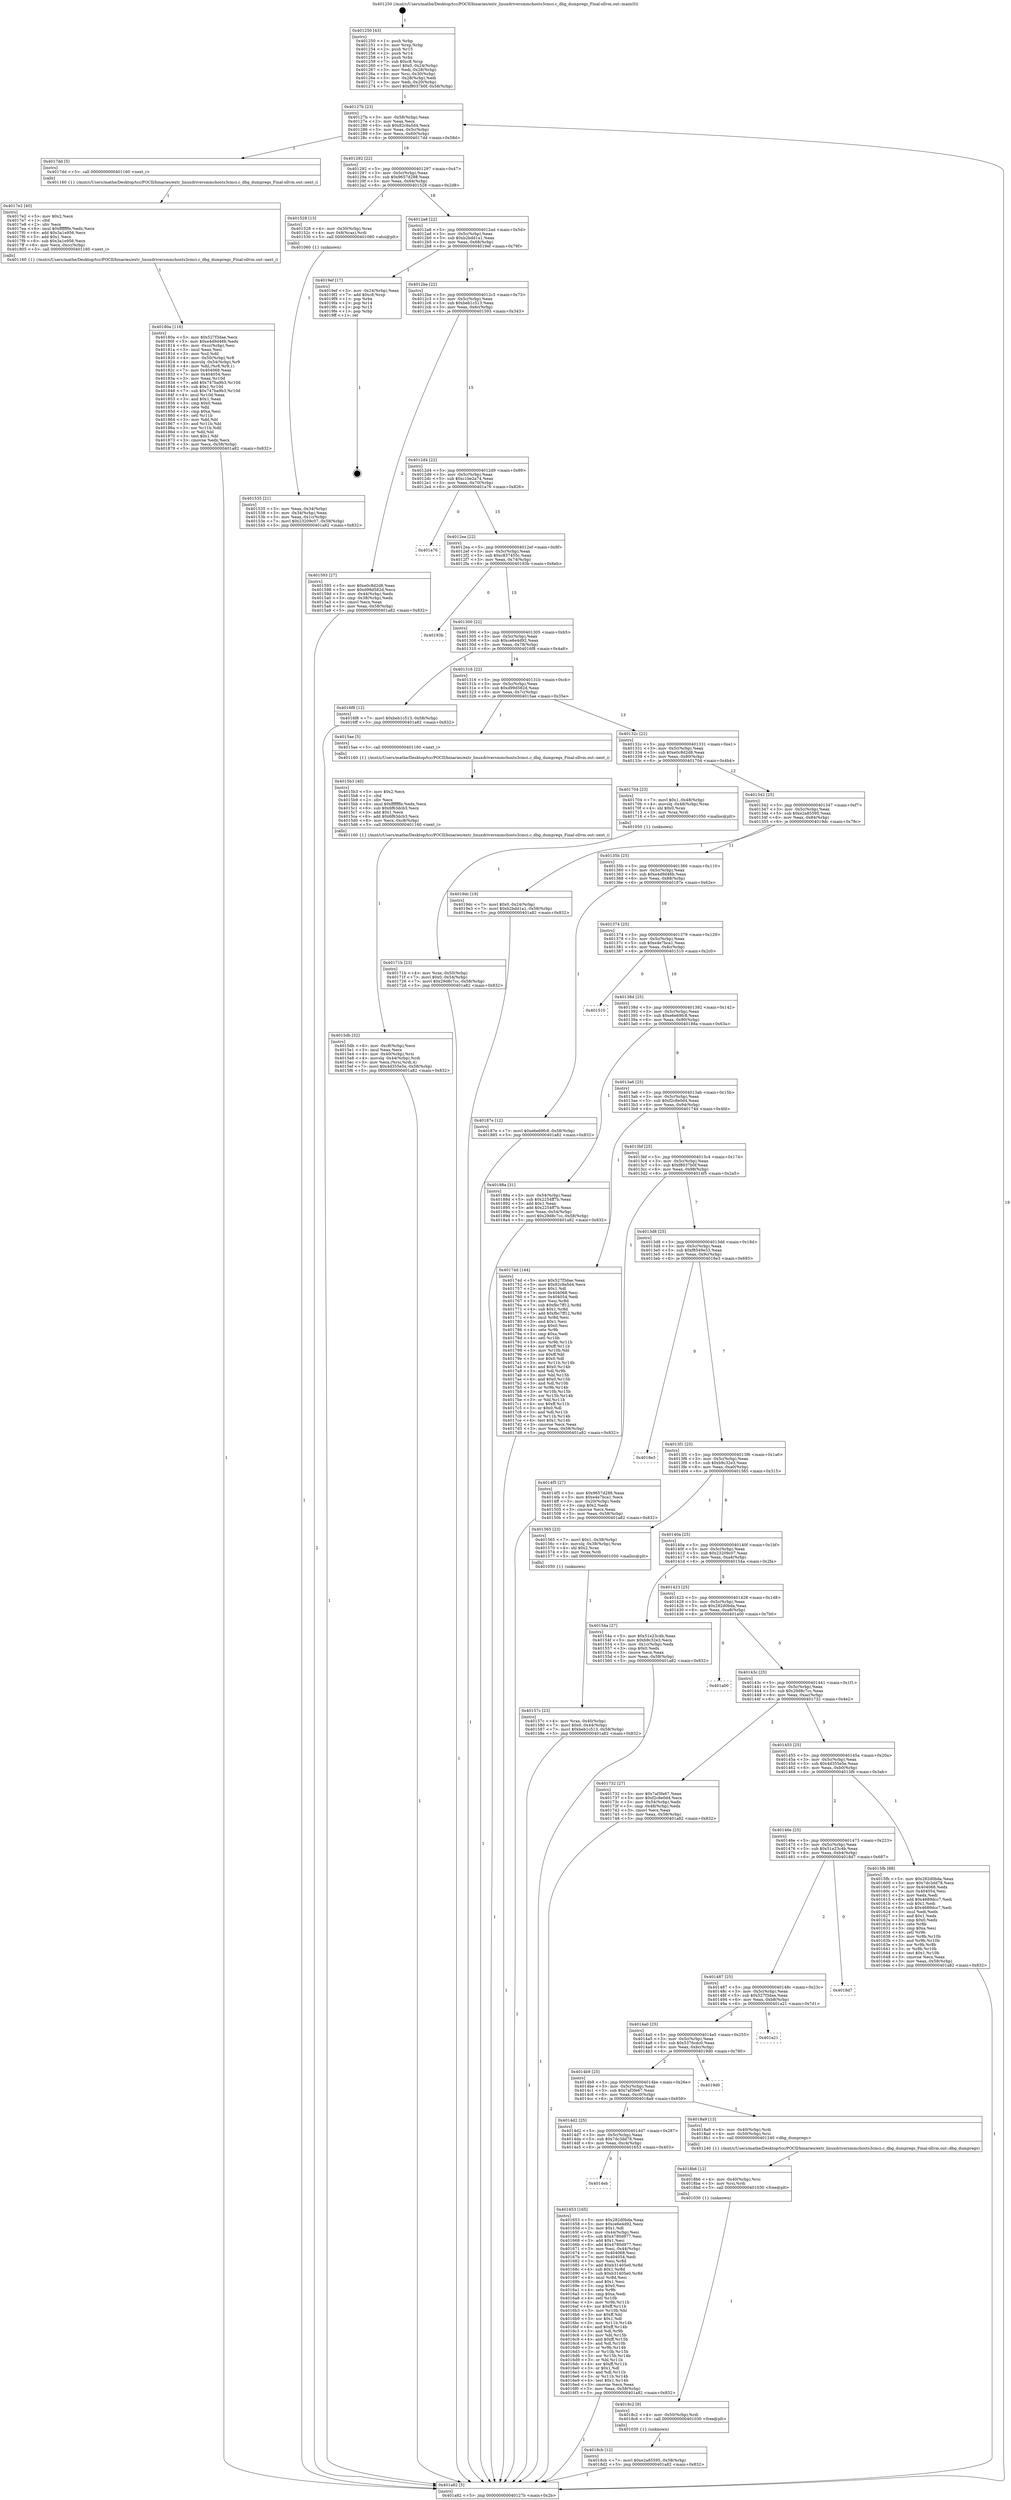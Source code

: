 digraph "0x401250" {
  label = "0x401250 (/mnt/c/Users/mathe/Desktop/tcc/POCII/binaries/extr_linuxdriversmmchosts3cmci.c_dbg_dumpregs_Final-ollvm.out::main(0))"
  labelloc = "t"
  node[shape=record]

  Entry [label="",width=0.3,height=0.3,shape=circle,fillcolor=black,style=filled]
  "0x40127b" [label="{
     0x40127b [23]\l
     | [instrs]\l
     &nbsp;&nbsp;0x40127b \<+3\>: mov -0x58(%rbp),%eax\l
     &nbsp;&nbsp;0x40127e \<+2\>: mov %eax,%ecx\l
     &nbsp;&nbsp;0x401280 \<+6\>: sub $0x82c9a5d4,%ecx\l
     &nbsp;&nbsp;0x401286 \<+3\>: mov %eax,-0x5c(%rbp)\l
     &nbsp;&nbsp;0x401289 \<+3\>: mov %ecx,-0x60(%rbp)\l
     &nbsp;&nbsp;0x40128c \<+6\>: je 00000000004017dd \<main+0x58d\>\l
  }"]
  "0x4017dd" [label="{
     0x4017dd [5]\l
     | [instrs]\l
     &nbsp;&nbsp;0x4017dd \<+5\>: call 0000000000401160 \<next_i\>\l
     | [calls]\l
     &nbsp;&nbsp;0x401160 \{1\} (/mnt/c/Users/mathe/Desktop/tcc/POCII/binaries/extr_linuxdriversmmchosts3cmci.c_dbg_dumpregs_Final-ollvm.out::next_i)\l
  }"]
  "0x401292" [label="{
     0x401292 [22]\l
     | [instrs]\l
     &nbsp;&nbsp;0x401292 \<+5\>: jmp 0000000000401297 \<main+0x47\>\l
     &nbsp;&nbsp;0x401297 \<+3\>: mov -0x5c(%rbp),%eax\l
     &nbsp;&nbsp;0x40129a \<+5\>: sub $0x9657d288,%eax\l
     &nbsp;&nbsp;0x40129f \<+3\>: mov %eax,-0x64(%rbp)\l
     &nbsp;&nbsp;0x4012a2 \<+6\>: je 0000000000401528 \<main+0x2d8\>\l
  }"]
  Exit [label="",width=0.3,height=0.3,shape=circle,fillcolor=black,style=filled,peripheries=2]
  "0x401528" [label="{
     0x401528 [13]\l
     | [instrs]\l
     &nbsp;&nbsp;0x401528 \<+4\>: mov -0x30(%rbp),%rax\l
     &nbsp;&nbsp;0x40152c \<+4\>: mov 0x8(%rax),%rdi\l
     &nbsp;&nbsp;0x401530 \<+5\>: call 0000000000401060 \<atoi@plt\>\l
     | [calls]\l
     &nbsp;&nbsp;0x401060 \{1\} (unknown)\l
  }"]
  "0x4012a8" [label="{
     0x4012a8 [22]\l
     | [instrs]\l
     &nbsp;&nbsp;0x4012a8 \<+5\>: jmp 00000000004012ad \<main+0x5d\>\l
     &nbsp;&nbsp;0x4012ad \<+3\>: mov -0x5c(%rbp),%eax\l
     &nbsp;&nbsp;0x4012b0 \<+5\>: sub $0xb2bdd1a1,%eax\l
     &nbsp;&nbsp;0x4012b5 \<+3\>: mov %eax,-0x68(%rbp)\l
     &nbsp;&nbsp;0x4012b8 \<+6\>: je 00000000004019ef \<main+0x79f\>\l
  }"]
  "0x4018cb" [label="{
     0x4018cb [12]\l
     | [instrs]\l
     &nbsp;&nbsp;0x4018cb \<+7\>: movl $0xe2a85595,-0x58(%rbp)\l
     &nbsp;&nbsp;0x4018d2 \<+5\>: jmp 0000000000401a82 \<main+0x832\>\l
  }"]
  "0x4019ef" [label="{
     0x4019ef [17]\l
     | [instrs]\l
     &nbsp;&nbsp;0x4019ef \<+3\>: mov -0x24(%rbp),%eax\l
     &nbsp;&nbsp;0x4019f2 \<+7\>: add $0xc8,%rsp\l
     &nbsp;&nbsp;0x4019f9 \<+1\>: pop %rbx\l
     &nbsp;&nbsp;0x4019fa \<+2\>: pop %r14\l
     &nbsp;&nbsp;0x4019fc \<+2\>: pop %r15\l
     &nbsp;&nbsp;0x4019fe \<+1\>: pop %rbp\l
     &nbsp;&nbsp;0x4019ff \<+1\>: ret\l
  }"]
  "0x4012be" [label="{
     0x4012be [22]\l
     | [instrs]\l
     &nbsp;&nbsp;0x4012be \<+5\>: jmp 00000000004012c3 \<main+0x73\>\l
     &nbsp;&nbsp;0x4012c3 \<+3\>: mov -0x5c(%rbp),%eax\l
     &nbsp;&nbsp;0x4012c6 \<+5\>: sub $0xbeb1c513,%eax\l
     &nbsp;&nbsp;0x4012cb \<+3\>: mov %eax,-0x6c(%rbp)\l
     &nbsp;&nbsp;0x4012ce \<+6\>: je 0000000000401593 \<main+0x343\>\l
  }"]
  "0x4018c2" [label="{
     0x4018c2 [9]\l
     | [instrs]\l
     &nbsp;&nbsp;0x4018c2 \<+4\>: mov -0x50(%rbp),%rdi\l
     &nbsp;&nbsp;0x4018c6 \<+5\>: call 0000000000401030 \<free@plt\>\l
     | [calls]\l
     &nbsp;&nbsp;0x401030 \{1\} (unknown)\l
  }"]
  "0x401593" [label="{
     0x401593 [27]\l
     | [instrs]\l
     &nbsp;&nbsp;0x401593 \<+5\>: mov $0xe0c8d2d8,%eax\l
     &nbsp;&nbsp;0x401598 \<+5\>: mov $0xd99d582d,%ecx\l
     &nbsp;&nbsp;0x40159d \<+3\>: mov -0x44(%rbp),%edx\l
     &nbsp;&nbsp;0x4015a0 \<+3\>: cmp -0x38(%rbp),%edx\l
     &nbsp;&nbsp;0x4015a3 \<+3\>: cmovl %ecx,%eax\l
     &nbsp;&nbsp;0x4015a6 \<+3\>: mov %eax,-0x58(%rbp)\l
     &nbsp;&nbsp;0x4015a9 \<+5\>: jmp 0000000000401a82 \<main+0x832\>\l
  }"]
  "0x4012d4" [label="{
     0x4012d4 [22]\l
     | [instrs]\l
     &nbsp;&nbsp;0x4012d4 \<+5\>: jmp 00000000004012d9 \<main+0x89\>\l
     &nbsp;&nbsp;0x4012d9 \<+3\>: mov -0x5c(%rbp),%eax\l
     &nbsp;&nbsp;0x4012dc \<+5\>: sub $0xc1be2a74,%eax\l
     &nbsp;&nbsp;0x4012e1 \<+3\>: mov %eax,-0x70(%rbp)\l
     &nbsp;&nbsp;0x4012e4 \<+6\>: je 0000000000401a76 \<main+0x826\>\l
  }"]
  "0x4018b6" [label="{
     0x4018b6 [12]\l
     | [instrs]\l
     &nbsp;&nbsp;0x4018b6 \<+4\>: mov -0x40(%rbp),%rsi\l
     &nbsp;&nbsp;0x4018ba \<+3\>: mov %rsi,%rdi\l
     &nbsp;&nbsp;0x4018bd \<+5\>: call 0000000000401030 \<free@plt\>\l
     | [calls]\l
     &nbsp;&nbsp;0x401030 \{1\} (unknown)\l
  }"]
  "0x401a76" [label="{
     0x401a76\l
  }", style=dashed]
  "0x4012ea" [label="{
     0x4012ea [22]\l
     | [instrs]\l
     &nbsp;&nbsp;0x4012ea \<+5\>: jmp 00000000004012ef \<main+0x9f\>\l
     &nbsp;&nbsp;0x4012ef \<+3\>: mov -0x5c(%rbp),%eax\l
     &nbsp;&nbsp;0x4012f2 \<+5\>: sub $0xc837455c,%eax\l
     &nbsp;&nbsp;0x4012f7 \<+3\>: mov %eax,-0x74(%rbp)\l
     &nbsp;&nbsp;0x4012fa \<+6\>: je 000000000040193b \<main+0x6eb\>\l
  }"]
  "0x40180a" [label="{
     0x40180a [116]\l
     | [instrs]\l
     &nbsp;&nbsp;0x40180a \<+5\>: mov $0x527f3dae,%ecx\l
     &nbsp;&nbsp;0x40180f \<+5\>: mov $0xe4d9d46b,%edx\l
     &nbsp;&nbsp;0x401814 \<+6\>: mov -0xcc(%rbp),%esi\l
     &nbsp;&nbsp;0x40181a \<+3\>: imul %eax,%esi\l
     &nbsp;&nbsp;0x40181d \<+3\>: mov %sil,%dil\l
     &nbsp;&nbsp;0x401820 \<+4\>: mov -0x50(%rbp),%r8\l
     &nbsp;&nbsp;0x401824 \<+4\>: movslq -0x54(%rbp),%r9\l
     &nbsp;&nbsp;0x401828 \<+4\>: mov %dil,(%r8,%r9,1)\l
     &nbsp;&nbsp;0x40182c \<+7\>: mov 0x404068,%eax\l
     &nbsp;&nbsp;0x401833 \<+7\>: mov 0x404054,%esi\l
     &nbsp;&nbsp;0x40183a \<+3\>: mov %eax,%r10d\l
     &nbsp;&nbsp;0x40183d \<+7\>: add $0x747ba9b3,%r10d\l
     &nbsp;&nbsp;0x401844 \<+4\>: sub $0x1,%r10d\l
     &nbsp;&nbsp;0x401848 \<+7\>: sub $0x747ba9b3,%r10d\l
     &nbsp;&nbsp;0x40184f \<+4\>: imul %r10d,%eax\l
     &nbsp;&nbsp;0x401853 \<+3\>: and $0x1,%eax\l
     &nbsp;&nbsp;0x401856 \<+3\>: cmp $0x0,%eax\l
     &nbsp;&nbsp;0x401859 \<+4\>: sete %dil\l
     &nbsp;&nbsp;0x40185d \<+3\>: cmp $0xa,%esi\l
     &nbsp;&nbsp;0x401860 \<+4\>: setl %r11b\l
     &nbsp;&nbsp;0x401864 \<+3\>: mov %dil,%bl\l
     &nbsp;&nbsp;0x401867 \<+3\>: and %r11b,%bl\l
     &nbsp;&nbsp;0x40186a \<+3\>: xor %r11b,%dil\l
     &nbsp;&nbsp;0x40186d \<+3\>: or %dil,%bl\l
     &nbsp;&nbsp;0x401870 \<+3\>: test $0x1,%bl\l
     &nbsp;&nbsp;0x401873 \<+3\>: cmovne %edx,%ecx\l
     &nbsp;&nbsp;0x401876 \<+3\>: mov %ecx,-0x58(%rbp)\l
     &nbsp;&nbsp;0x401879 \<+5\>: jmp 0000000000401a82 \<main+0x832\>\l
  }"]
  "0x40193b" [label="{
     0x40193b\l
  }", style=dashed]
  "0x401300" [label="{
     0x401300 [22]\l
     | [instrs]\l
     &nbsp;&nbsp;0x401300 \<+5\>: jmp 0000000000401305 \<main+0xb5\>\l
     &nbsp;&nbsp;0x401305 \<+3\>: mov -0x5c(%rbp),%eax\l
     &nbsp;&nbsp;0x401308 \<+5\>: sub $0xce6e4d92,%eax\l
     &nbsp;&nbsp;0x40130d \<+3\>: mov %eax,-0x78(%rbp)\l
     &nbsp;&nbsp;0x401310 \<+6\>: je 00000000004016f8 \<main+0x4a8\>\l
  }"]
  "0x4017e2" [label="{
     0x4017e2 [40]\l
     | [instrs]\l
     &nbsp;&nbsp;0x4017e2 \<+5\>: mov $0x2,%ecx\l
     &nbsp;&nbsp;0x4017e7 \<+1\>: cltd\l
     &nbsp;&nbsp;0x4017e8 \<+2\>: idiv %ecx\l
     &nbsp;&nbsp;0x4017ea \<+6\>: imul $0xfffffffe,%edx,%ecx\l
     &nbsp;&nbsp;0x4017f0 \<+6\>: add $0x3a1e956,%ecx\l
     &nbsp;&nbsp;0x4017f6 \<+3\>: add $0x1,%ecx\l
     &nbsp;&nbsp;0x4017f9 \<+6\>: sub $0x3a1e956,%ecx\l
     &nbsp;&nbsp;0x4017ff \<+6\>: mov %ecx,-0xcc(%rbp)\l
     &nbsp;&nbsp;0x401805 \<+5\>: call 0000000000401160 \<next_i\>\l
     | [calls]\l
     &nbsp;&nbsp;0x401160 \{1\} (/mnt/c/Users/mathe/Desktop/tcc/POCII/binaries/extr_linuxdriversmmchosts3cmci.c_dbg_dumpregs_Final-ollvm.out::next_i)\l
  }"]
  "0x4016f8" [label="{
     0x4016f8 [12]\l
     | [instrs]\l
     &nbsp;&nbsp;0x4016f8 \<+7\>: movl $0xbeb1c513,-0x58(%rbp)\l
     &nbsp;&nbsp;0x4016ff \<+5\>: jmp 0000000000401a82 \<main+0x832\>\l
  }"]
  "0x401316" [label="{
     0x401316 [22]\l
     | [instrs]\l
     &nbsp;&nbsp;0x401316 \<+5\>: jmp 000000000040131b \<main+0xcb\>\l
     &nbsp;&nbsp;0x40131b \<+3\>: mov -0x5c(%rbp),%eax\l
     &nbsp;&nbsp;0x40131e \<+5\>: sub $0xd99d582d,%eax\l
     &nbsp;&nbsp;0x401323 \<+3\>: mov %eax,-0x7c(%rbp)\l
     &nbsp;&nbsp;0x401326 \<+6\>: je 00000000004015ae \<main+0x35e\>\l
  }"]
  "0x40171b" [label="{
     0x40171b [23]\l
     | [instrs]\l
     &nbsp;&nbsp;0x40171b \<+4\>: mov %rax,-0x50(%rbp)\l
     &nbsp;&nbsp;0x40171f \<+7\>: movl $0x0,-0x54(%rbp)\l
     &nbsp;&nbsp;0x401726 \<+7\>: movl $0x29d8c7cc,-0x58(%rbp)\l
     &nbsp;&nbsp;0x40172d \<+5\>: jmp 0000000000401a82 \<main+0x832\>\l
  }"]
  "0x4015ae" [label="{
     0x4015ae [5]\l
     | [instrs]\l
     &nbsp;&nbsp;0x4015ae \<+5\>: call 0000000000401160 \<next_i\>\l
     | [calls]\l
     &nbsp;&nbsp;0x401160 \{1\} (/mnt/c/Users/mathe/Desktop/tcc/POCII/binaries/extr_linuxdriversmmchosts3cmci.c_dbg_dumpregs_Final-ollvm.out::next_i)\l
  }"]
  "0x40132c" [label="{
     0x40132c [22]\l
     | [instrs]\l
     &nbsp;&nbsp;0x40132c \<+5\>: jmp 0000000000401331 \<main+0xe1\>\l
     &nbsp;&nbsp;0x401331 \<+3\>: mov -0x5c(%rbp),%eax\l
     &nbsp;&nbsp;0x401334 \<+5\>: sub $0xe0c8d2d8,%eax\l
     &nbsp;&nbsp;0x401339 \<+3\>: mov %eax,-0x80(%rbp)\l
     &nbsp;&nbsp;0x40133c \<+6\>: je 0000000000401704 \<main+0x4b4\>\l
  }"]
  "0x4014eb" [label="{
     0x4014eb\l
  }", style=dashed]
  "0x401704" [label="{
     0x401704 [23]\l
     | [instrs]\l
     &nbsp;&nbsp;0x401704 \<+7\>: movl $0x1,-0x48(%rbp)\l
     &nbsp;&nbsp;0x40170b \<+4\>: movslq -0x48(%rbp),%rax\l
     &nbsp;&nbsp;0x40170f \<+4\>: shl $0x0,%rax\l
     &nbsp;&nbsp;0x401713 \<+3\>: mov %rax,%rdi\l
     &nbsp;&nbsp;0x401716 \<+5\>: call 0000000000401050 \<malloc@plt\>\l
     | [calls]\l
     &nbsp;&nbsp;0x401050 \{1\} (unknown)\l
  }"]
  "0x401342" [label="{
     0x401342 [25]\l
     | [instrs]\l
     &nbsp;&nbsp;0x401342 \<+5\>: jmp 0000000000401347 \<main+0xf7\>\l
     &nbsp;&nbsp;0x401347 \<+3\>: mov -0x5c(%rbp),%eax\l
     &nbsp;&nbsp;0x40134a \<+5\>: sub $0xe2a85595,%eax\l
     &nbsp;&nbsp;0x40134f \<+6\>: mov %eax,-0x84(%rbp)\l
     &nbsp;&nbsp;0x401355 \<+6\>: je 00000000004019dc \<main+0x78c\>\l
  }"]
  "0x401653" [label="{
     0x401653 [165]\l
     | [instrs]\l
     &nbsp;&nbsp;0x401653 \<+5\>: mov $0x282d0bda,%eax\l
     &nbsp;&nbsp;0x401658 \<+5\>: mov $0xce6e4d92,%ecx\l
     &nbsp;&nbsp;0x40165d \<+2\>: mov $0x1,%dl\l
     &nbsp;&nbsp;0x40165f \<+3\>: mov -0x44(%rbp),%esi\l
     &nbsp;&nbsp;0x401662 \<+6\>: sub $0x4780d977,%esi\l
     &nbsp;&nbsp;0x401668 \<+3\>: add $0x1,%esi\l
     &nbsp;&nbsp;0x40166b \<+6\>: add $0x4780d977,%esi\l
     &nbsp;&nbsp;0x401671 \<+3\>: mov %esi,-0x44(%rbp)\l
     &nbsp;&nbsp;0x401674 \<+7\>: mov 0x404068,%esi\l
     &nbsp;&nbsp;0x40167b \<+7\>: mov 0x404054,%edi\l
     &nbsp;&nbsp;0x401682 \<+3\>: mov %esi,%r8d\l
     &nbsp;&nbsp;0x401685 \<+7\>: add $0xb31405e0,%r8d\l
     &nbsp;&nbsp;0x40168c \<+4\>: sub $0x1,%r8d\l
     &nbsp;&nbsp;0x401690 \<+7\>: sub $0xb31405e0,%r8d\l
     &nbsp;&nbsp;0x401697 \<+4\>: imul %r8d,%esi\l
     &nbsp;&nbsp;0x40169b \<+3\>: and $0x1,%esi\l
     &nbsp;&nbsp;0x40169e \<+3\>: cmp $0x0,%esi\l
     &nbsp;&nbsp;0x4016a1 \<+4\>: sete %r9b\l
     &nbsp;&nbsp;0x4016a5 \<+3\>: cmp $0xa,%edi\l
     &nbsp;&nbsp;0x4016a8 \<+4\>: setl %r10b\l
     &nbsp;&nbsp;0x4016ac \<+3\>: mov %r9b,%r11b\l
     &nbsp;&nbsp;0x4016af \<+4\>: xor $0xff,%r11b\l
     &nbsp;&nbsp;0x4016b3 \<+3\>: mov %r10b,%bl\l
     &nbsp;&nbsp;0x4016b6 \<+3\>: xor $0xff,%bl\l
     &nbsp;&nbsp;0x4016b9 \<+3\>: xor $0x1,%dl\l
     &nbsp;&nbsp;0x4016bc \<+3\>: mov %r11b,%r14b\l
     &nbsp;&nbsp;0x4016bf \<+4\>: and $0xff,%r14b\l
     &nbsp;&nbsp;0x4016c3 \<+3\>: and %dl,%r9b\l
     &nbsp;&nbsp;0x4016c6 \<+3\>: mov %bl,%r15b\l
     &nbsp;&nbsp;0x4016c9 \<+4\>: and $0xff,%r15b\l
     &nbsp;&nbsp;0x4016cd \<+3\>: and %dl,%r10b\l
     &nbsp;&nbsp;0x4016d0 \<+3\>: or %r9b,%r14b\l
     &nbsp;&nbsp;0x4016d3 \<+3\>: or %r10b,%r15b\l
     &nbsp;&nbsp;0x4016d6 \<+3\>: xor %r15b,%r14b\l
     &nbsp;&nbsp;0x4016d9 \<+3\>: or %bl,%r11b\l
     &nbsp;&nbsp;0x4016dc \<+4\>: xor $0xff,%r11b\l
     &nbsp;&nbsp;0x4016e0 \<+3\>: or $0x1,%dl\l
     &nbsp;&nbsp;0x4016e3 \<+3\>: and %dl,%r11b\l
     &nbsp;&nbsp;0x4016e6 \<+3\>: or %r11b,%r14b\l
     &nbsp;&nbsp;0x4016e9 \<+4\>: test $0x1,%r14b\l
     &nbsp;&nbsp;0x4016ed \<+3\>: cmovne %ecx,%eax\l
     &nbsp;&nbsp;0x4016f0 \<+3\>: mov %eax,-0x58(%rbp)\l
     &nbsp;&nbsp;0x4016f3 \<+5\>: jmp 0000000000401a82 \<main+0x832\>\l
  }"]
  "0x4019dc" [label="{
     0x4019dc [19]\l
     | [instrs]\l
     &nbsp;&nbsp;0x4019dc \<+7\>: movl $0x0,-0x24(%rbp)\l
     &nbsp;&nbsp;0x4019e3 \<+7\>: movl $0xb2bdd1a1,-0x58(%rbp)\l
     &nbsp;&nbsp;0x4019ea \<+5\>: jmp 0000000000401a82 \<main+0x832\>\l
  }"]
  "0x40135b" [label="{
     0x40135b [25]\l
     | [instrs]\l
     &nbsp;&nbsp;0x40135b \<+5\>: jmp 0000000000401360 \<main+0x110\>\l
     &nbsp;&nbsp;0x401360 \<+3\>: mov -0x5c(%rbp),%eax\l
     &nbsp;&nbsp;0x401363 \<+5\>: sub $0xe4d9d46b,%eax\l
     &nbsp;&nbsp;0x401368 \<+6\>: mov %eax,-0x88(%rbp)\l
     &nbsp;&nbsp;0x40136e \<+6\>: je 000000000040187e \<main+0x62e\>\l
  }"]
  "0x4014d2" [label="{
     0x4014d2 [25]\l
     | [instrs]\l
     &nbsp;&nbsp;0x4014d2 \<+5\>: jmp 00000000004014d7 \<main+0x287\>\l
     &nbsp;&nbsp;0x4014d7 \<+3\>: mov -0x5c(%rbp),%eax\l
     &nbsp;&nbsp;0x4014da \<+5\>: sub $0x7dc3dd78,%eax\l
     &nbsp;&nbsp;0x4014df \<+6\>: mov %eax,-0xc4(%rbp)\l
     &nbsp;&nbsp;0x4014e5 \<+6\>: je 0000000000401653 \<main+0x403\>\l
  }"]
  "0x40187e" [label="{
     0x40187e [12]\l
     | [instrs]\l
     &nbsp;&nbsp;0x40187e \<+7\>: movl $0xe6e69fc8,-0x58(%rbp)\l
     &nbsp;&nbsp;0x401885 \<+5\>: jmp 0000000000401a82 \<main+0x832\>\l
  }"]
  "0x401374" [label="{
     0x401374 [25]\l
     | [instrs]\l
     &nbsp;&nbsp;0x401374 \<+5\>: jmp 0000000000401379 \<main+0x129\>\l
     &nbsp;&nbsp;0x401379 \<+3\>: mov -0x5c(%rbp),%eax\l
     &nbsp;&nbsp;0x40137c \<+5\>: sub $0xe4e7bca1,%eax\l
     &nbsp;&nbsp;0x401381 \<+6\>: mov %eax,-0x8c(%rbp)\l
     &nbsp;&nbsp;0x401387 \<+6\>: je 0000000000401510 \<main+0x2c0\>\l
  }"]
  "0x4018a9" [label="{
     0x4018a9 [13]\l
     | [instrs]\l
     &nbsp;&nbsp;0x4018a9 \<+4\>: mov -0x40(%rbp),%rdi\l
     &nbsp;&nbsp;0x4018ad \<+4\>: mov -0x50(%rbp),%rsi\l
     &nbsp;&nbsp;0x4018b1 \<+5\>: call 0000000000401240 \<dbg_dumpregs\>\l
     | [calls]\l
     &nbsp;&nbsp;0x401240 \{1\} (/mnt/c/Users/mathe/Desktop/tcc/POCII/binaries/extr_linuxdriversmmchosts3cmci.c_dbg_dumpregs_Final-ollvm.out::dbg_dumpregs)\l
  }"]
  "0x401510" [label="{
     0x401510\l
  }", style=dashed]
  "0x40138d" [label="{
     0x40138d [25]\l
     | [instrs]\l
     &nbsp;&nbsp;0x40138d \<+5\>: jmp 0000000000401392 \<main+0x142\>\l
     &nbsp;&nbsp;0x401392 \<+3\>: mov -0x5c(%rbp),%eax\l
     &nbsp;&nbsp;0x401395 \<+5\>: sub $0xe6e69fc8,%eax\l
     &nbsp;&nbsp;0x40139a \<+6\>: mov %eax,-0x90(%rbp)\l
     &nbsp;&nbsp;0x4013a0 \<+6\>: je 000000000040188a \<main+0x63a\>\l
  }"]
  "0x4014b9" [label="{
     0x4014b9 [25]\l
     | [instrs]\l
     &nbsp;&nbsp;0x4014b9 \<+5\>: jmp 00000000004014be \<main+0x26e\>\l
     &nbsp;&nbsp;0x4014be \<+3\>: mov -0x5c(%rbp),%eax\l
     &nbsp;&nbsp;0x4014c1 \<+5\>: sub $0x7af3fe67,%eax\l
     &nbsp;&nbsp;0x4014c6 \<+6\>: mov %eax,-0xc0(%rbp)\l
     &nbsp;&nbsp;0x4014cc \<+6\>: je 00000000004018a9 \<main+0x659\>\l
  }"]
  "0x40188a" [label="{
     0x40188a [31]\l
     | [instrs]\l
     &nbsp;&nbsp;0x40188a \<+3\>: mov -0x54(%rbp),%eax\l
     &nbsp;&nbsp;0x40188d \<+5\>: sub $0x2254ff7b,%eax\l
     &nbsp;&nbsp;0x401892 \<+3\>: add $0x1,%eax\l
     &nbsp;&nbsp;0x401895 \<+5\>: add $0x2254ff7b,%eax\l
     &nbsp;&nbsp;0x40189a \<+3\>: mov %eax,-0x54(%rbp)\l
     &nbsp;&nbsp;0x40189d \<+7\>: movl $0x29d8c7cc,-0x58(%rbp)\l
     &nbsp;&nbsp;0x4018a4 \<+5\>: jmp 0000000000401a82 \<main+0x832\>\l
  }"]
  "0x4013a6" [label="{
     0x4013a6 [25]\l
     | [instrs]\l
     &nbsp;&nbsp;0x4013a6 \<+5\>: jmp 00000000004013ab \<main+0x15b\>\l
     &nbsp;&nbsp;0x4013ab \<+3\>: mov -0x5c(%rbp),%eax\l
     &nbsp;&nbsp;0x4013ae \<+5\>: sub $0xf2c8e0d4,%eax\l
     &nbsp;&nbsp;0x4013b3 \<+6\>: mov %eax,-0x94(%rbp)\l
     &nbsp;&nbsp;0x4013b9 \<+6\>: je 000000000040174d \<main+0x4fd\>\l
  }"]
  "0x4019d0" [label="{
     0x4019d0\l
  }", style=dashed]
  "0x40174d" [label="{
     0x40174d [144]\l
     | [instrs]\l
     &nbsp;&nbsp;0x40174d \<+5\>: mov $0x527f3dae,%eax\l
     &nbsp;&nbsp;0x401752 \<+5\>: mov $0x82c9a5d4,%ecx\l
     &nbsp;&nbsp;0x401757 \<+2\>: mov $0x1,%dl\l
     &nbsp;&nbsp;0x401759 \<+7\>: mov 0x404068,%esi\l
     &nbsp;&nbsp;0x401760 \<+7\>: mov 0x404054,%edi\l
     &nbsp;&nbsp;0x401767 \<+3\>: mov %esi,%r8d\l
     &nbsp;&nbsp;0x40176a \<+7\>: sub $0xfbc7ff12,%r8d\l
     &nbsp;&nbsp;0x401771 \<+4\>: sub $0x1,%r8d\l
     &nbsp;&nbsp;0x401775 \<+7\>: add $0xfbc7ff12,%r8d\l
     &nbsp;&nbsp;0x40177c \<+4\>: imul %r8d,%esi\l
     &nbsp;&nbsp;0x401780 \<+3\>: and $0x1,%esi\l
     &nbsp;&nbsp;0x401783 \<+3\>: cmp $0x0,%esi\l
     &nbsp;&nbsp;0x401786 \<+4\>: sete %r9b\l
     &nbsp;&nbsp;0x40178a \<+3\>: cmp $0xa,%edi\l
     &nbsp;&nbsp;0x40178d \<+4\>: setl %r10b\l
     &nbsp;&nbsp;0x401791 \<+3\>: mov %r9b,%r11b\l
     &nbsp;&nbsp;0x401794 \<+4\>: xor $0xff,%r11b\l
     &nbsp;&nbsp;0x401798 \<+3\>: mov %r10b,%bl\l
     &nbsp;&nbsp;0x40179b \<+3\>: xor $0xff,%bl\l
     &nbsp;&nbsp;0x40179e \<+3\>: xor $0x0,%dl\l
     &nbsp;&nbsp;0x4017a1 \<+3\>: mov %r11b,%r14b\l
     &nbsp;&nbsp;0x4017a4 \<+4\>: and $0x0,%r14b\l
     &nbsp;&nbsp;0x4017a8 \<+3\>: and %dl,%r9b\l
     &nbsp;&nbsp;0x4017ab \<+3\>: mov %bl,%r15b\l
     &nbsp;&nbsp;0x4017ae \<+4\>: and $0x0,%r15b\l
     &nbsp;&nbsp;0x4017b2 \<+3\>: and %dl,%r10b\l
     &nbsp;&nbsp;0x4017b5 \<+3\>: or %r9b,%r14b\l
     &nbsp;&nbsp;0x4017b8 \<+3\>: or %r10b,%r15b\l
     &nbsp;&nbsp;0x4017bb \<+3\>: xor %r15b,%r14b\l
     &nbsp;&nbsp;0x4017be \<+3\>: or %bl,%r11b\l
     &nbsp;&nbsp;0x4017c1 \<+4\>: xor $0xff,%r11b\l
     &nbsp;&nbsp;0x4017c5 \<+3\>: or $0x0,%dl\l
     &nbsp;&nbsp;0x4017c8 \<+3\>: and %dl,%r11b\l
     &nbsp;&nbsp;0x4017cb \<+3\>: or %r11b,%r14b\l
     &nbsp;&nbsp;0x4017ce \<+4\>: test $0x1,%r14b\l
     &nbsp;&nbsp;0x4017d2 \<+3\>: cmovne %ecx,%eax\l
     &nbsp;&nbsp;0x4017d5 \<+3\>: mov %eax,-0x58(%rbp)\l
     &nbsp;&nbsp;0x4017d8 \<+5\>: jmp 0000000000401a82 \<main+0x832\>\l
  }"]
  "0x4013bf" [label="{
     0x4013bf [25]\l
     | [instrs]\l
     &nbsp;&nbsp;0x4013bf \<+5\>: jmp 00000000004013c4 \<main+0x174\>\l
     &nbsp;&nbsp;0x4013c4 \<+3\>: mov -0x5c(%rbp),%eax\l
     &nbsp;&nbsp;0x4013c7 \<+5\>: sub $0xf8037b0f,%eax\l
     &nbsp;&nbsp;0x4013cc \<+6\>: mov %eax,-0x98(%rbp)\l
     &nbsp;&nbsp;0x4013d2 \<+6\>: je 00000000004014f5 \<main+0x2a5\>\l
  }"]
  "0x4014a0" [label="{
     0x4014a0 [25]\l
     | [instrs]\l
     &nbsp;&nbsp;0x4014a0 \<+5\>: jmp 00000000004014a5 \<main+0x255\>\l
     &nbsp;&nbsp;0x4014a5 \<+3\>: mov -0x5c(%rbp),%eax\l
     &nbsp;&nbsp;0x4014a8 \<+5\>: sub $0x5376cdc0,%eax\l
     &nbsp;&nbsp;0x4014ad \<+6\>: mov %eax,-0xbc(%rbp)\l
     &nbsp;&nbsp;0x4014b3 \<+6\>: je 00000000004019d0 \<main+0x780\>\l
  }"]
  "0x4014f5" [label="{
     0x4014f5 [27]\l
     | [instrs]\l
     &nbsp;&nbsp;0x4014f5 \<+5\>: mov $0x9657d288,%eax\l
     &nbsp;&nbsp;0x4014fa \<+5\>: mov $0xe4e7bca1,%ecx\l
     &nbsp;&nbsp;0x4014ff \<+3\>: mov -0x20(%rbp),%edx\l
     &nbsp;&nbsp;0x401502 \<+3\>: cmp $0x2,%edx\l
     &nbsp;&nbsp;0x401505 \<+3\>: cmovne %ecx,%eax\l
     &nbsp;&nbsp;0x401508 \<+3\>: mov %eax,-0x58(%rbp)\l
     &nbsp;&nbsp;0x40150b \<+5\>: jmp 0000000000401a82 \<main+0x832\>\l
  }"]
  "0x4013d8" [label="{
     0x4013d8 [25]\l
     | [instrs]\l
     &nbsp;&nbsp;0x4013d8 \<+5\>: jmp 00000000004013dd \<main+0x18d\>\l
     &nbsp;&nbsp;0x4013dd \<+3\>: mov -0x5c(%rbp),%eax\l
     &nbsp;&nbsp;0x4013e0 \<+5\>: sub $0xf8549e33,%eax\l
     &nbsp;&nbsp;0x4013e5 \<+6\>: mov %eax,-0x9c(%rbp)\l
     &nbsp;&nbsp;0x4013eb \<+6\>: je 00000000004018e3 \<main+0x693\>\l
  }"]
  "0x401a82" [label="{
     0x401a82 [5]\l
     | [instrs]\l
     &nbsp;&nbsp;0x401a82 \<+5\>: jmp 000000000040127b \<main+0x2b\>\l
  }"]
  "0x401250" [label="{
     0x401250 [43]\l
     | [instrs]\l
     &nbsp;&nbsp;0x401250 \<+1\>: push %rbp\l
     &nbsp;&nbsp;0x401251 \<+3\>: mov %rsp,%rbp\l
     &nbsp;&nbsp;0x401254 \<+2\>: push %r15\l
     &nbsp;&nbsp;0x401256 \<+2\>: push %r14\l
     &nbsp;&nbsp;0x401258 \<+1\>: push %rbx\l
     &nbsp;&nbsp;0x401259 \<+7\>: sub $0xc8,%rsp\l
     &nbsp;&nbsp;0x401260 \<+7\>: movl $0x0,-0x24(%rbp)\l
     &nbsp;&nbsp;0x401267 \<+3\>: mov %edi,-0x28(%rbp)\l
     &nbsp;&nbsp;0x40126a \<+4\>: mov %rsi,-0x30(%rbp)\l
     &nbsp;&nbsp;0x40126e \<+3\>: mov -0x28(%rbp),%edi\l
     &nbsp;&nbsp;0x401271 \<+3\>: mov %edi,-0x20(%rbp)\l
     &nbsp;&nbsp;0x401274 \<+7\>: movl $0xf8037b0f,-0x58(%rbp)\l
  }"]
  "0x401535" [label="{
     0x401535 [21]\l
     | [instrs]\l
     &nbsp;&nbsp;0x401535 \<+3\>: mov %eax,-0x34(%rbp)\l
     &nbsp;&nbsp;0x401538 \<+3\>: mov -0x34(%rbp),%eax\l
     &nbsp;&nbsp;0x40153b \<+3\>: mov %eax,-0x1c(%rbp)\l
     &nbsp;&nbsp;0x40153e \<+7\>: movl $0x23209c07,-0x58(%rbp)\l
     &nbsp;&nbsp;0x401545 \<+5\>: jmp 0000000000401a82 \<main+0x832\>\l
  }"]
  "0x401a21" [label="{
     0x401a21\l
  }", style=dashed]
  "0x4018e3" [label="{
     0x4018e3\l
  }", style=dashed]
  "0x4013f1" [label="{
     0x4013f1 [25]\l
     | [instrs]\l
     &nbsp;&nbsp;0x4013f1 \<+5\>: jmp 00000000004013f6 \<main+0x1a6\>\l
     &nbsp;&nbsp;0x4013f6 \<+3\>: mov -0x5c(%rbp),%eax\l
     &nbsp;&nbsp;0x4013f9 \<+5\>: sub $0xb9c32e3,%eax\l
     &nbsp;&nbsp;0x4013fe \<+6\>: mov %eax,-0xa0(%rbp)\l
     &nbsp;&nbsp;0x401404 \<+6\>: je 0000000000401565 \<main+0x315\>\l
  }"]
  "0x401487" [label="{
     0x401487 [25]\l
     | [instrs]\l
     &nbsp;&nbsp;0x401487 \<+5\>: jmp 000000000040148c \<main+0x23c\>\l
     &nbsp;&nbsp;0x40148c \<+3\>: mov -0x5c(%rbp),%eax\l
     &nbsp;&nbsp;0x40148f \<+5\>: sub $0x527f3dae,%eax\l
     &nbsp;&nbsp;0x401494 \<+6\>: mov %eax,-0xb8(%rbp)\l
     &nbsp;&nbsp;0x40149a \<+6\>: je 0000000000401a21 \<main+0x7d1\>\l
  }"]
  "0x401565" [label="{
     0x401565 [23]\l
     | [instrs]\l
     &nbsp;&nbsp;0x401565 \<+7\>: movl $0x1,-0x38(%rbp)\l
     &nbsp;&nbsp;0x40156c \<+4\>: movslq -0x38(%rbp),%rax\l
     &nbsp;&nbsp;0x401570 \<+4\>: shl $0x2,%rax\l
     &nbsp;&nbsp;0x401574 \<+3\>: mov %rax,%rdi\l
     &nbsp;&nbsp;0x401577 \<+5\>: call 0000000000401050 \<malloc@plt\>\l
     | [calls]\l
     &nbsp;&nbsp;0x401050 \{1\} (unknown)\l
  }"]
  "0x40140a" [label="{
     0x40140a [25]\l
     | [instrs]\l
     &nbsp;&nbsp;0x40140a \<+5\>: jmp 000000000040140f \<main+0x1bf\>\l
     &nbsp;&nbsp;0x40140f \<+3\>: mov -0x5c(%rbp),%eax\l
     &nbsp;&nbsp;0x401412 \<+5\>: sub $0x23209c07,%eax\l
     &nbsp;&nbsp;0x401417 \<+6\>: mov %eax,-0xa4(%rbp)\l
     &nbsp;&nbsp;0x40141d \<+6\>: je 000000000040154a \<main+0x2fa\>\l
  }"]
  "0x4018d7" [label="{
     0x4018d7\l
  }", style=dashed]
  "0x40154a" [label="{
     0x40154a [27]\l
     | [instrs]\l
     &nbsp;&nbsp;0x40154a \<+5\>: mov $0x51e23c4b,%eax\l
     &nbsp;&nbsp;0x40154f \<+5\>: mov $0xb9c32e3,%ecx\l
     &nbsp;&nbsp;0x401554 \<+3\>: mov -0x1c(%rbp),%edx\l
     &nbsp;&nbsp;0x401557 \<+3\>: cmp $0x0,%edx\l
     &nbsp;&nbsp;0x40155a \<+3\>: cmove %ecx,%eax\l
     &nbsp;&nbsp;0x40155d \<+3\>: mov %eax,-0x58(%rbp)\l
     &nbsp;&nbsp;0x401560 \<+5\>: jmp 0000000000401a82 \<main+0x832\>\l
  }"]
  "0x401423" [label="{
     0x401423 [25]\l
     | [instrs]\l
     &nbsp;&nbsp;0x401423 \<+5\>: jmp 0000000000401428 \<main+0x1d8\>\l
     &nbsp;&nbsp;0x401428 \<+3\>: mov -0x5c(%rbp),%eax\l
     &nbsp;&nbsp;0x40142b \<+5\>: sub $0x282d0bda,%eax\l
     &nbsp;&nbsp;0x401430 \<+6\>: mov %eax,-0xa8(%rbp)\l
     &nbsp;&nbsp;0x401436 \<+6\>: je 0000000000401a00 \<main+0x7b0\>\l
  }"]
  "0x40157c" [label="{
     0x40157c [23]\l
     | [instrs]\l
     &nbsp;&nbsp;0x40157c \<+4\>: mov %rax,-0x40(%rbp)\l
     &nbsp;&nbsp;0x401580 \<+7\>: movl $0x0,-0x44(%rbp)\l
     &nbsp;&nbsp;0x401587 \<+7\>: movl $0xbeb1c513,-0x58(%rbp)\l
     &nbsp;&nbsp;0x40158e \<+5\>: jmp 0000000000401a82 \<main+0x832\>\l
  }"]
  "0x4015b3" [label="{
     0x4015b3 [40]\l
     | [instrs]\l
     &nbsp;&nbsp;0x4015b3 \<+5\>: mov $0x2,%ecx\l
     &nbsp;&nbsp;0x4015b8 \<+1\>: cltd\l
     &nbsp;&nbsp;0x4015b9 \<+2\>: idiv %ecx\l
     &nbsp;&nbsp;0x4015bb \<+6\>: imul $0xfffffffe,%edx,%ecx\l
     &nbsp;&nbsp;0x4015c1 \<+6\>: sub $0x6f63dcb3,%ecx\l
     &nbsp;&nbsp;0x4015c7 \<+3\>: add $0x1,%ecx\l
     &nbsp;&nbsp;0x4015ca \<+6\>: add $0x6f63dcb3,%ecx\l
     &nbsp;&nbsp;0x4015d0 \<+6\>: mov %ecx,-0xc8(%rbp)\l
     &nbsp;&nbsp;0x4015d6 \<+5\>: call 0000000000401160 \<next_i\>\l
     | [calls]\l
     &nbsp;&nbsp;0x401160 \{1\} (/mnt/c/Users/mathe/Desktop/tcc/POCII/binaries/extr_linuxdriversmmchosts3cmci.c_dbg_dumpregs_Final-ollvm.out::next_i)\l
  }"]
  "0x4015db" [label="{
     0x4015db [32]\l
     | [instrs]\l
     &nbsp;&nbsp;0x4015db \<+6\>: mov -0xc8(%rbp),%ecx\l
     &nbsp;&nbsp;0x4015e1 \<+3\>: imul %eax,%ecx\l
     &nbsp;&nbsp;0x4015e4 \<+4\>: mov -0x40(%rbp),%rsi\l
     &nbsp;&nbsp;0x4015e8 \<+4\>: movslq -0x44(%rbp),%rdi\l
     &nbsp;&nbsp;0x4015ec \<+3\>: mov %ecx,(%rsi,%rdi,4)\l
     &nbsp;&nbsp;0x4015ef \<+7\>: movl $0x4d355e5e,-0x58(%rbp)\l
     &nbsp;&nbsp;0x4015f6 \<+5\>: jmp 0000000000401a82 \<main+0x832\>\l
  }"]
  "0x40146e" [label="{
     0x40146e [25]\l
     | [instrs]\l
     &nbsp;&nbsp;0x40146e \<+5\>: jmp 0000000000401473 \<main+0x223\>\l
     &nbsp;&nbsp;0x401473 \<+3\>: mov -0x5c(%rbp),%eax\l
     &nbsp;&nbsp;0x401476 \<+5\>: sub $0x51e23c4b,%eax\l
     &nbsp;&nbsp;0x40147b \<+6\>: mov %eax,-0xb4(%rbp)\l
     &nbsp;&nbsp;0x401481 \<+6\>: je 00000000004018d7 \<main+0x687\>\l
  }"]
  "0x401a00" [label="{
     0x401a00\l
  }", style=dashed]
  "0x40143c" [label="{
     0x40143c [25]\l
     | [instrs]\l
     &nbsp;&nbsp;0x40143c \<+5\>: jmp 0000000000401441 \<main+0x1f1\>\l
     &nbsp;&nbsp;0x401441 \<+3\>: mov -0x5c(%rbp),%eax\l
     &nbsp;&nbsp;0x401444 \<+5\>: sub $0x29d8c7cc,%eax\l
     &nbsp;&nbsp;0x401449 \<+6\>: mov %eax,-0xac(%rbp)\l
     &nbsp;&nbsp;0x40144f \<+6\>: je 0000000000401732 \<main+0x4e2\>\l
  }"]
  "0x4015fb" [label="{
     0x4015fb [88]\l
     | [instrs]\l
     &nbsp;&nbsp;0x4015fb \<+5\>: mov $0x282d0bda,%eax\l
     &nbsp;&nbsp;0x401600 \<+5\>: mov $0x7dc3dd78,%ecx\l
     &nbsp;&nbsp;0x401605 \<+7\>: mov 0x404068,%edx\l
     &nbsp;&nbsp;0x40160c \<+7\>: mov 0x404054,%esi\l
     &nbsp;&nbsp;0x401613 \<+2\>: mov %edx,%edi\l
     &nbsp;&nbsp;0x401615 \<+6\>: add $0x4689dcc7,%edi\l
     &nbsp;&nbsp;0x40161b \<+3\>: sub $0x1,%edi\l
     &nbsp;&nbsp;0x40161e \<+6\>: sub $0x4689dcc7,%edi\l
     &nbsp;&nbsp;0x401624 \<+3\>: imul %edi,%edx\l
     &nbsp;&nbsp;0x401627 \<+3\>: and $0x1,%edx\l
     &nbsp;&nbsp;0x40162a \<+3\>: cmp $0x0,%edx\l
     &nbsp;&nbsp;0x40162d \<+4\>: sete %r8b\l
     &nbsp;&nbsp;0x401631 \<+3\>: cmp $0xa,%esi\l
     &nbsp;&nbsp;0x401634 \<+4\>: setl %r9b\l
     &nbsp;&nbsp;0x401638 \<+3\>: mov %r8b,%r10b\l
     &nbsp;&nbsp;0x40163b \<+3\>: and %r9b,%r10b\l
     &nbsp;&nbsp;0x40163e \<+3\>: xor %r9b,%r8b\l
     &nbsp;&nbsp;0x401641 \<+3\>: or %r8b,%r10b\l
     &nbsp;&nbsp;0x401644 \<+4\>: test $0x1,%r10b\l
     &nbsp;&nbsp;0x401648 \<+3\>: cmovne %ecx,%eax\l
     &nbsp;&nbsp;0x40164b \<+3\>: mov %eax,-0x58(%rbp)\l
     &nbsp;&nbsp;0x40164e \<+5\>: jmp 0000000000401a82 \<main+0x832\>\l
  }"]
  "0x401732" [label="{
     0x401732 [27]\l
     | [instrs]\l
     &nbsp;&nbsp;0x401732 \<+5\>: mov $0x7af3fe67,%eax\l
     &nbsp;&nbsp;0x401737 \<+5\>: mov $0xf2c8e0d4,%ecx\l
     &nbsp;&nbsp;0x40173c \<+3\>: mov -0x54(%rbp),%edx\l
     &nbsp;&nbsp;0x40173f \<+3\>: cmp -0x48(%rbp),%edx\l
     &nbsp;&nbsp;0x401742 \<+3\>: cmovl %ecx,%eax\l
     &nbsp;&nbsp;0x401745 \<+3\>: mov %eax,-0x58(%rbp)\l
     &nbsp;&nbsp;0x401748 \<+5\>: jmp 0000000000401a82 \<main+0x832\>\l
  }"]
  "0x401455" [label="{
     0x401455 [25]\l
     | [instrs]\l
     &nbsp;&nbsp;0x401455 \<+5\>: jmp 000000000040145a \<main+0x20a\>\l
     &nbsp;&nbsp;0x40145a \<+3\>: mov -0x5c(%rbp),%eax\l
     &nbsp;&nbsp;0x40145d \<+5\>: sub $0x4d355e5e,%eax\l
     &nbsp;&nbsp;0x401462 \<+6\>: mov %eax,-0xb0(%rbp)\l
     &nbsp;&nbsp;0x401468 \<+6\>: je 00000000004015fb \<main+0x3ab\>\l
  }"]
  Entry -> "0x401250" [label=" 1"]
  "0x40127b" -> "0x4017dd" [label=" 1"]
  "0x40127b" -> "0x401292" [label=" 19"]
  "0x4019ef" -> Exit [label=" 1"]
  "0x401292" -> "0x401528" [label=" 1"]
  "0x401292" -> "0x4012a8" [label=" 18"]
  "0x4019dc" -> "0x401a82" [label=" 1"]
  "0x4012a8" -> "0x4019ef" [label=" 1"]
  "0x4012a8" -> "0x4012be" [label=" 17"]
  "0x4018cb" -> "0x401a82" [label=" 1"]
  "0x4012be" -> "0x401593" [label=" 2"]
  "0x4012be" -> "0x4012d4" [label=" 15"]
  "0x4018c2" -> "0x4018cb" [label=" 1"]
  "0x4012d4" -> "0x401a76" [label=" 0"]
  "0x4012d4" -> "0x4012ea" [label=" 15"]
  "0x4018b6" -> "0x4018c2" [label=" 1"]
  "0x4012ea" -> "0x40193b" [label=" 0"]
  "0x4012ea" -> "0x401300" [label=" 15"]
  "0x4018a9" -> "0x4018b6" [label=" 1"]
  "0x401300" -> "0x4016f8" [label=" 1"]
  "0x401300" -> "0x401316" [label=" 14"]
  "0x40188a" -> "0x401a82" [label=" 1"]
  "0x401316" -> "0x4015ae" [label=" 1"]
  "0x401316" -> "0x40132c" [label=" 13"]
  "0x40187e" -> "0x401a82" [label=" 1"]
  "0x40132c" -> "0x401704" [label=" 1"]
  "0x40132c" -> "0x401342" [label=" 12"]
  "0x40180a" -> "0x401a82" [label=" 1"]
  "0x401342" -> "0x4019dc" [label=" 1"]
  "0x401342" -> "0x40135b" [label=" 11"]
  "0x4017e2" -> "0x40180a" [label=" 1"]
  "0x40135b" -> "0x40187e" [label=" 1"]
  "0x40135b" -> "0x401374" [label=" 10"]
  "0x40174d" -> "0x401a82" [label=" 1"]
  "0x401374" -> "0x401510" [label=" 0"]
  "0x401374" -> "0x40138d" [label=" 10"]
  "0x401732" -> "0x401a82" [label=" 2"]
  "0x40138d" -> "0x40188a" [label=" 1"]
  "0x40138d" -> "0x4013a6" [label=" 9"]
  "0x401704" -> "0x40171b" [label=" 1"]
  "0x4013a6" -> "0x40174d" [label=" 1"]
  "0x4013a6" -> "0x4013bf" [label=" 8"]
  "0x4016f8" -> "0x401a82" [label=" 1"]
  "0x4013bf" -> "0x4014f5" [label=" 1"]
  "0x4013bf" -> "0x4013d8" [label=" 7"]
  "0x4014f5" -> "0x401a82" [label=" 1"]
  "0x401250" -> "0x40127b" [label=" 1"]
  "0x401a82" -> "0x40127b" [label=" 19"]
  "0x401528" -> "0x401535" [label=" 1"]
  "0x401535" -> "0x401a82" [label=" 1"]
  "0x4014d2" -> "0x4014eb" [label=" 0"]
  "0x4013d8" -> "0x4018e3" [label=" 0"]
  "0x4013d8" -> "0x4013f1" [label=" 7"]
  "0x4014d2" -> "0x401653" [label=" 1"]
  "0x4013f1" -> "0x401565" [label=" 1"]
  "0x4013f1" -> "0x40140a" [label=" 6"]
  "0x4014b9" -> "0x4014d2" [label=" 1"]
  "0x40140a" -> "0x40154a" [label=" 1"]
  "0x40140a" -> "0x401423" [label=" 5"]
  "0x40154a" -> "0x401a82" [label=" 1"]
  "0x401565" -> "0x40157c" [label=" 1"]
  "0x40157c" -> "0x401a82" [label=" 1"]
  "0x401593" -> "0x401a82" [label=" 2"]
  "0x4015ae" -> "0x4015b3" [label=" 1"]
  "0x4015b3" -> "0x4015db" [label=" 1"]
  "0x4015db" -> "0x401a82" [label=" 1"]
  "0x4014b9" -> "0x4018a9" [label=" 1"]
  "0x401423" -> "0x401a00" [label=" 0"]
  "0x401423" -> "0x40143c" [label=" 5"]
  "0x4014a0" -> "0x4014b9" [label=" 2"]
  "0x40143c" -> "0x401732" [label=" 2"]
  "0x40143c" -> "0x401455" [label=" 3"]
  "0x4014a0" -> "0x4019d0" [label=" 0"]
  "0x401455" -> "0x4015fb" [label=" 1"]
  "0x401455" -> "0x40146e" [label=" 2"]
  "0x4015fb" -> "0x401a82" [label=" 1"]
  "0x40171b" -> "0x401a82" [label=" 1"]
  "0x40146e" -> "0x4018d7" [label=" 0"]
  "0x40146e" -> "0x401487" [label=" 2"]
  "0x4017dd" -> "0x4017e2" [label=" 1"]
  "0x401487" -> "0x401a21" [label=" 0"]
  "0x401487" -> "0x4014a0" [label=" 2"]
  "0x401653" -> "0x401a82" [label=" 1"]
}
